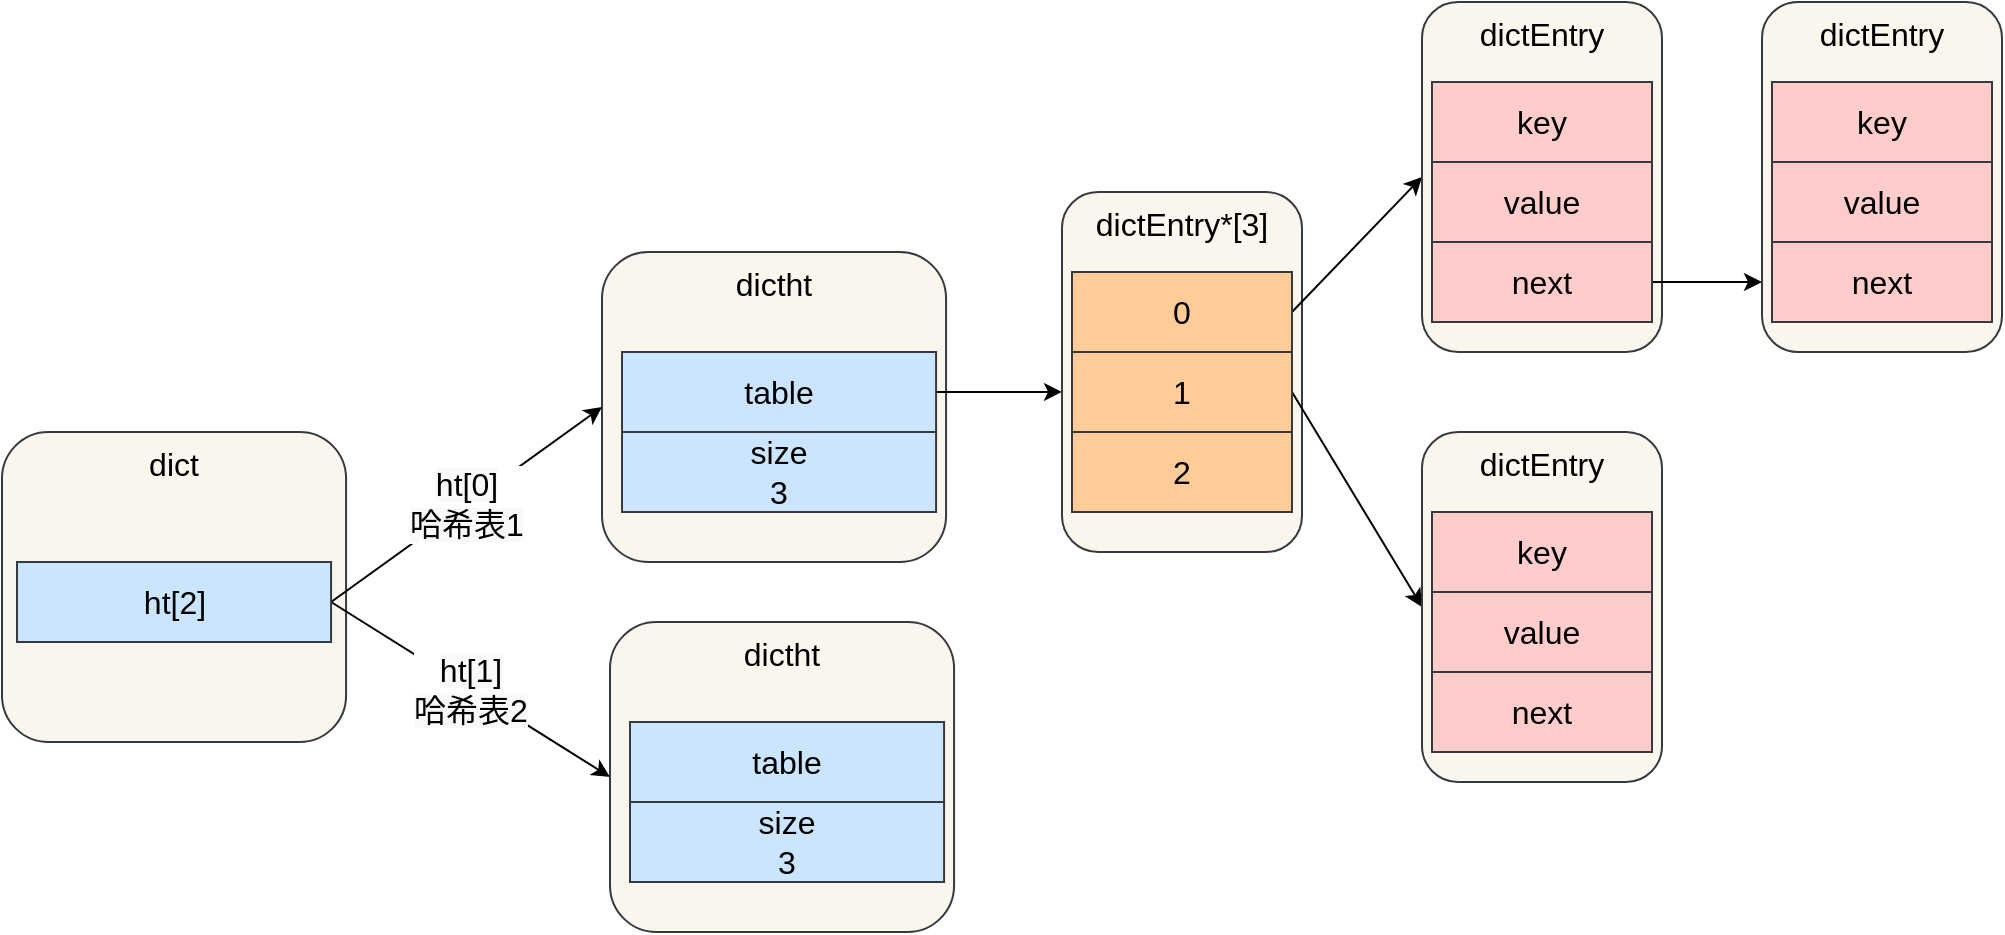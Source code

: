 <mxfile version="13.9.9" type="device"><diagram id="keQ8wa1v3dKXDg17gweh" name="第 1 页"><mxGraphModel dx="946" dy="610" grid="1" gridSize="10" guides="1" tooltips="1" connect="1" arrows="1" fold="1" page="1" pageScale="1" pageWidth="827" pageHeight="1169" math="0" shadow="0"><root><mxCell id="0"/><mxCell id="1" parent="0"/><mxCell id="EU3YlwAJCMO4Whde-pLO-5" value="dictht" style="rounded=1;whiteSpace=wrap;html=1;verticalAlign=top;fontSize=16;fillColor=#f9f7ed;strokeColor=#36393d;" vertex="1" parent="1"><mxGeometry x="410" y="155" width="172.04" height="155" as="geometry"/></mxCell><mxCell id="EU3YlwAJCMO4Whde-pLO-6" style="edgeStyle=orthogonalEdgeStyle;rounded=0;orthogonalLoop=1;jettySize=auto;html=1;entryX=-0.017;entryY=0.583;entryDx=0;entryDy=0;entryPerimeter=0;fontSize=16;" edge="1" parent="1" source="EU3YlwAJCMO4Whde-pLO-7"><mxGeometry relative="1" as="geometry"><mxPoint x="640" y="224.94" as="targetPoint"/></mxGeometry></mxCell><mxCell id="EU3YlwAJCMO4Whde-pLO-7" value="table" style="rounded=0;whiteSpace=wrap;html=1;fontSize=16;fillColor=#cce5ff;strokeColor=#36393d;" vertex="1" parent="1"><mxGeometry x="420" y="205" width="157.04" height="40" as="geometry"/></mxCell><mxCell id="EU3YlwAJCMO4Whde-pLO-8" value="dictEntry*[3]" style="rounded=1;whiteSpace=wrap;html=1;verticalAlign=top;fontSize=16;fillColor=#f9f7ed;strokeColor=#36393d;" vertex="1" parent="1"><mxGeometry x="640" y="125" width="120" height="180" as="geometry"/></mxCell><mxCell id="EU3YlwAJCMO4Whde-pLO-9" style="rounded=0;orthogonalLoop=1;jettySize=auto;html=1;entryX=0;entryY=0.5;entryDx=0;entryDy=0;fontSize=16;exitX=1;exitY=0.5;exitDx=0;exitDy=0;" edge="1" parent="1" source="EU3YlwAJCMO4Whde-pLO-10" target="EU3YlwAJCMO4Whde-pLO-14"><mxGeometry relative="1" as="geometry"/></mxCell><mxCell id="EU3YlwAJCMO4Whde-pLO-10" value="0" style="rounded=0;whiteSpace=wrap;html=1;fontSize=16;fillColor=#ffcc99;strokeColor=#36393d;" vertex="1" parent="1"><mxGeometry x="645" y="165" width="110" height="40" as="geometry"/></mxCell><mxCell id="EU3YlwAJCMO4Whde-pLO-11" style="edgeStyle=none;rounded=0;orthogonalLoop=1;jettySize=auto;html=1;entryX=0;entryY=0.5;entryDx=0;entryDy=0;fontSize=16;exitX=1;exitY=0.5;exitDx=0;exitDy=0;" edge="1" parent="1" source="EU3YlwAJCMO4Whde-pLO-12" target="EU3YlwAJCMO4Whde-pLO-17"><mxGeometry relative="1" as="geometry"/></mxCell><mxCell id="EU3YlwAJCMO4Whde-pLO-12" value="1" style="rounded=0;whiteSpace=wrap;html=1;fontSize=16;fillColor=#ffcc99;strokeColor=#36393d;" vertex="1" parent="1"><mxGeometry x="645" y="205" width="110" height="40" as="geometry"/></mxCell><mxCell id="EU3YlwAJCMO4Whde-pLO-13" value="2" style="rounded=0;whiteSpace=wrap;html=1;fontSize=16;fillColor=#ffcc99;strokeColor=#36393d;" vertex="1" parent="1"><mxGeometry x="645" y="245" width="110" height="40" as="geometry"/></mxCell><mxCell id="EU3YlwAJCMO4Whde-pLO-14" value="dictEntry" style="rounded=1;whiteSpace=wrap;html=1;verticalAlign=top;fontSize=16;fillColor=#f9f7ed;strokeColor=#36393d;" vertex="1" parent="1"><mxGeometry x="820" y="30" width="120" height="175" as="geometry"/></mxCell><mxCell id="EU3YlwAJCMO4Whde-pLO-15" value="key" style="rounded=0;whiteSpace=wrap;html=1;fontSize=16;fillColor=#ffcccc;strokeColor=#36393d;" vertex="1" parent="1"><mxGeometry x="825" y="70" width="110" height="40" as="geometry"/></mxCell><mxCell id="EU3YlwAJCMO4Whde-pLO-16" value="value" style="rounded=0;whiteSpace=wrap;html=1;fontSize=16;fillColor=#ffcccc;strokeColor=#36393d;" vertex="1" parent="1"><mxGeometry x="825" y="110" width="110" height="40" as="geometry"/></mxCell><mxCell id="EU3YlwAJCMO4Whde-pLO-17" value="dictEntry" style="rounded=1;whiteSpace=wrap;html=1;verticalAlign=top;fontSize=16;fillColor=#f9f7ed;strokeColor=#36393d;" vertex="1" parent="1"><mxGeometry x="820" y="245" width="120" height="175" as="geometry"/></mxCell><mxCell id="EU3YlwAJCMO4Whde-pLO-18" value="key" style="rounded=0;whiteSpace=wrap;html=1;fontSize=16;fillColor=#ffcccc;strokeColor=#36393d;" vertex="1" parent="1"><mxGeometry x="825" y="285" width="110" height="40" as="geometry"/></mxCell><mxCell id="EU3YlwAJCMO4Whde-pLO-19" value="value" style="rounded=0;whiteSpace=wrap;html=1;fontSize=16;fillColor=#ffcccc;strokeColor=#36393d;" vertex="1" parent="1"><mxGeometry x="825" y="325" width="110" height="40" as="geometry"/></mxCell><mxCell id="EU3YlwAJCMO4Whde-pLO-20" value="size&lt;br style=&quot;font-size: 16px;&quot;&gt;3" style="rounded=0;whiteSpace=wrap;html=1;fontSize=16;fillColor=#cce5ff;strokeColor=#36393d;" vertex="1" parent="1"><mxGeometry x="420" y="245" width="157.04" height="40" as="geometry"/></mxCell><mxCell id="EU3YlwAJCMO4Whde-pLO-21" value="next" style="rounded=0;whiteSpace=wrap;html=1;fontSize=16;fillColor=#ffcccc;strokeColor=#36393d;" vertex="1" parent="1"><mxGeometry x="825" y="365" width="110" height="40" as="geometry"/></mxCell><mxCell id="EU3YlwAJCMO4Whde-pLO-22" style="edgeStyle=orthogonalEdgeStyle;rounded=0;orthogonalLoop=1;jettySize=auto;html=1;fontSize=16;" edge="1" parent="1" source="EU3YlwAJCMO4Whde-pLO-23"><mxGeometry relative="1" as="geometry"><mxPoint x="990" y="170" as="targetPoint"/></mxGeometry></mxCell><mxCell id="EU3YlwAJCMO4Whde-pLO-23" value="next" style="rounded=0;whiteSpace=wrap;html=1;fontSize=16;fillColor=#ffcccc;strokeColor=#36393d;" vertex="1" parent="1"><mxGeometry x="825" y="150" width="110" height="40" as="geometry"/></mxCell><mxCell id="EU3YlwAJCMO4Whde-pLO-24" value="dictEntry" style="rounded=1;whiteSpace=wrap;html=1;verticalAlign=top;fontSize=16;fillColor=#f9f7ed;strokeColor=#36393d;" vertex="1" parent="1"><mxGeometry x="990" y="30" width="120" height="175" as="geometry"/></mxCell><mxCell id="EU3YlwAJCMO4Whde-pLO-25" value="key" style="rounded=0;whiteSpace=wrap;html=1;fontSize=16;fillColor=#ffcccc;strokeColor=#36393d;" vertex="1" parent="1"><mxGeometry x="995" y="70" width="110" height="40" as="geometry"/></mxCell><mxCell id="EU3YlwAJCMO4Whde-pLO-26" value="value" style="rounded=0;whiteSpace=wrap;html=1;fontSize=16;fillColor=#ffcccc;strokeColor=#36393d;" vertex="1" parent="1"><mxGeometry x="995" y="110" width="110" height="40" as="geometry"/></mxCell><mxCell id="EU3YlwAJCMO4Whde-pLO-27" value="next" style="rounded=0;whiteSpace=wrap;html=1;fontSize=16;fillColor=#ffcccc;strokeColor=#36393d;" vertex="1" parent="1"><mxGeometry x="995" y="150" width="110" height="40" as="geometry"/></mxCell><mxCell id="EU3YlwAJCMO4Whde-pLO-28" value="dict" style="rounded=1;whiteSpace=wrap;html=1;verticalAlign=top;fontSize=16;fillColor=#f9f7ed;strokeColor=#36393d;" vertex="1" parent="1"><mxGeometry x="110" y="245" width="172.04" height="155" as="geometry"/></mxCell><mxCell id="EU3YlwAJCMO4Whde-pLO-31" value="&lt;meta charset=&quot;utf-8&quot;&gt;&lt;span style=&quot;color: rgb(0, 0, 0); font-family: helvetica; font-size: 16px; font-style: normal; font-weight: 400; letter-spacing: normal; text-align: center; text-indent: 0px; text-transform: none; word-spacing: 0px; background-color: rgb(248, 249, 250); display: inline; float: none;&quot;&gt;ht[0]&lt;/span&gt;&lt;br style=&quot;color: rgb(0, 0, 0); font-family: helvetica; font-size: 16px; font-style: normal; font-weight: 400; letter-spacing: normal; text-align: center; text-indent: 0px; text-transform: none; word-spacing: 0px; background-color: rgb(248, 249, 250);&quot;&gt;&lt;span style=&quot;color: rgb(0, 0, 0); font-family: helvetica; font-size: 16px; font-style: normal; font-weight: 400; letter-spacing: normal; text-align: center; text-indent: 0px; text-transform: none; word-spacing: 0px; background-color: rgb(248, 249, 250); display: inline; float: none;&quot;&gt;哈希表1&lt;/span&gt;" style="rounded=0;orthogonalLoop=1;jettySize=auto;html=1;entryX=0;entryY=0.5;entryDx=0;entryDy=0;exitX=1;exitY=0.5;exitDx=0;exitDy=0;fontSize=16;" edge="1" parent="1" source="EU3YlwAJCMO4Whde-pLO-29" target="EU3YlwAJCMO4Whde-pLO-5"><mxGeometry relative="1" as="geometry"/></mxCell><mxCell id="EU3YlwAJCMO4Whde-pLO-35" value="&lt;meta charset=&quot;utf-8&quot;&gt;&lt;span style=&quot;color: rgb(0, 0, 0); font-family: helvetica; font-size: 16px; font-style: normal; font-weight: 400; letter-spacing: normal; text-align: center; text-indent: 0px; text-transform: none; word-spacing: 0px; background-color: rgb(248, 249, 250); display: inline; float: none;&quot;&gt;ht[1]&lt;/span&gt;&lt;br style=&quot;color: rgb(0, 0, 0); font-family: helvetica; font-size: 16px; font-style: normal; font-weight: 400; letter-spacing: normal; text-align: center; text-indent: 0px; text-transform: none; word-spacing: 0px; background-color: rgb(248, 249, 250);&quot;&gt;&lt;span style=&quot;color: rgb(0, 0, 0); font-family: helvetica; font-size: 16px; font-style: normal; font-weight: 400; letter-spacing: normal; text-align: center; text-indent: 0px; text-transform: none; word-spacing: 0px; background-color: rgb(248, 249, 250); display: inline; float: none;&quot;&gt;哈希表2&lt;/span&gt;" style="edgeStyle=none;rounded=0;orthogonalLoop=1;jettySize=auto;html=1;entryX=0;entryY=0.5;entryDx=0;entryDy=0;exitX=1;exitY=0.5;exitDx=0;exitDy=0;fontSize=16;" edge="1" parent="1" source="EU3YlwAJCMO4Whde-pLO-29" target="EU3YlwAJCMO4Whde-pLO-32"><mxGeometry relative="1" as="geometry"/></mxCell><mxCell id="EU3YlwAJCMO4Whde-pLO-29" value="ht[2]" style="rounded=0;whiteSpace=wrap;html=1;fontSize=16;fillColor=#cce5ff;strokeColor=#36393d;" vertex="1" parent="1"><mxGeometry x="117.5" y="310" width="157.04" height="40" as="geometry"/></mxCell><mxCell id="EU3YlwAJCMO4Whde-pLO-32" value="dictht" style="rounded=1;whiteSpace=wrap;html=1;verticalAlign=top;fontSize=16;fillColor=#f9f7ed;strokeColor=#36393d;" vertex="1" parent="1"><mxGeometry x="414" y="340" width="172.04" height="155" as="geometry"/></mxCell><mxCell id="EU3YlwAJCMO4Whde-pLO-33" value="table" style="rounded=0;whiteSpace=wrap;html=1;fontSize=16;fillColor=#cce5ff;strokeColor=#36393d;" vertex="1" parent="1"><mxGeometry x="424" y="390" width="157.04" height="40" as="geometry"/></mxCell><mxCell id="EU3YlwAJCMO4Whde-pLO-34" value="size&lt;br style=&quot;font-size: 16px;&quot;&gt;3" style="rounded=0;whiteSpace=wrap;html=1;fontSize=16;fillColor=#cce5ff;strokeColor=#36393d;" vertex="1" parent="1"><mxGeometry x="424" y="430" width="157.04" height="40" as="geometry"/></mxCell></root></mxGraphModel></diagram></mxfile>